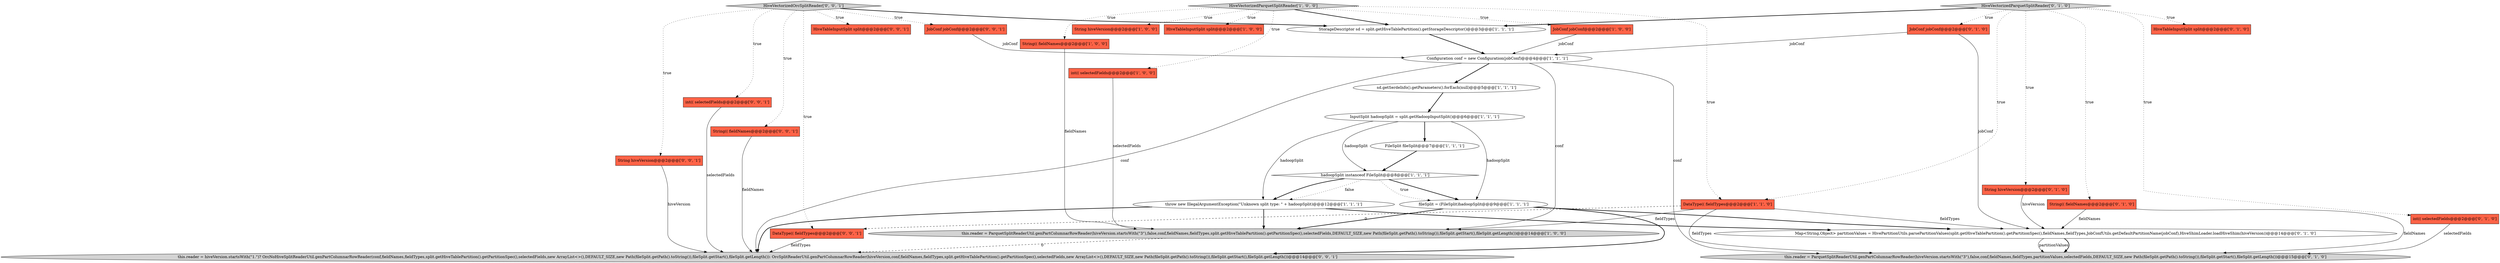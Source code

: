 digraph {
9 [style = filled, label = "String(( fieldNames@@@2@@@['1', '0', '0']", fillcolor = tomato, shape = box image = "AAA0AAABBB1BBB"];
5 [style = filled, label = "JobConf jobConf@@@2@@@['1', '0', '0']", fillcolor = tomato, shape = box image = "AAA0AAABBB1BBB"];
23 [style = filled, label = "this.reader = ParquetSplitReaderUtil.genPartColumnarRowReader(hiveVersion.startsWith(\"3\"),false,conf,fieldNames,fieldTypes,partitionValues,selectedFields,DEFAULT_SIZE,new Path(fileSplit.getPath().toString()),fileSplit.getStart(),fileSplit.getLength())@@@15@@@['0', '1', '0']", fillcolor = lightgray, shape = ellipse image = "AAA1AAABBB2BBB"];
12 [style = filled, label = "HiveVectorizedParquetSplitReader['1', '0', '0']", fillcolor = lightgray, shape = diamond image = "AAA0AAABBB1BBB"];
26 [style = filled, label = "HiveVectorizedOrcSplitReader['0', '0', '1']", fillcolor = lightgray, shape = diamond image = "AAA0AAABBB3BBB"];
7 [style = filled, label = "Configuration conf = new Configuration(jobConf)@@@4@@@['1', '1', '1']", fillcolor = white, shape = ellipse image = "AAA0AAABBB1BBB"];
19 [style = filled, label = "HiveTableInputSplit split@@@2@@@['0', '1', '0']", fillcolor = tomato, shape = box image = "AAA0AAABBB2BBB"];
22 [style = filled, label = "Map<String,Object> partitionValues = HivePartitionUtils.parsePartitionValues(split.getHiveTablePartition().getPartitionSpec(),fieldNames,fieldTypes,JobConfUtils.getDefaultPartitionName(jobConf),HiveShimLoader.loadHiveShim(hiveVersion))@@@14@@@['0', '1', '0']", fillcolor = white, shape = ellipse image = "AAA0AAABBB2BBB"];
3 [style = filled, label = "String hiveVersion@@@2@@@['1', '0', '0']", fillcolor = tomato, shape = box image = "AAA0AAABBB1BBB"];
10 [style = filled, label = "FileSplit fileSplit@@@7@@@['1', '1', '1']", fillcolor = white, shape = ellipse image = "AAA0AAABBB1BBB"];
4 [style = filled, label = "int(( selectedFields@@@2@@@['1', '0', '0']", fillcolor = tomato, shape = box image = "AAA0AAABBB1BBB"];
6 [style = filled, label = "HiveTableInputSplit split@@@2@@@['1', '0', '0']", fillcolor = tomato, shape = box image = "AAA0AAABBB1BBB"];
0 [style = filled, label = "fileSplit = (FileSplit)hadoopSplit@@@9@@@['1', '1', '1']", fillcolor = white, shape = ellipse image = "AAA0AAABBB1BBB"];
11 [style = filled, label = "InputSplit hadoopSplit = split.getHadoopInputSplit()@@@6@@@['1', '1', '1']", fillcolor = white, shape = ellipse image = "AAA0AAABBB1BBB"];
16 [style = filled, label = "JobConf jobConf@@@2@@@['0', '1', '0']", fillcolor = tomato, shape = box image = "AAA0AAABBB2BBB"];
8 [style = filled, label = "throw new IllegalArgumentException(\"Unknown split type: \" + hadoopSplit)@@@12@@@['1', '1', '1']", fillcolor = white, shape = ellipse image = "AAA0AAABBB1BBB"];
15 [style = filled, label = "this.reader = ParquetSplitReaderUtil.genPartColumnarRowReader(hiveVersion.startsWith(\"3\"),false,conf,fieldNames,fieldTypes,split.getHiveTablePartition().getPartitionSpec(),selectedFields,DEFAULT_SIZE,new Path(fileSplit.getPath().toString()),fileSplit.getStart(),fileSplit.getLength())@@@14@@@['1', '0', '0']", fillcolor = lightgray, shape = ellipse image = "AAA0AAABBB1BBB"];
14 [style = filled, label = "sd.getSerdeInfo().getParameters().forEach(null)@@@5@@@['1', '1', '1']", fillcolor = white, shape = ellipse image = "AAA0AAABBB1BBB"];
24 [style = filled, label = "int(( selectedFields@@@2@@@['0', '0', '1']", fillcolor = tomato, shape = box image = "AAA0AAABBB3BBB"];
2 [style = filled, label = "hadoopSplit instanceof FileSplit@@@8@@@['1', '1', '1']", fillcolor = white, shape = diamond image = "AAA0AAABBB1BBB"];
20 [style = filled, label = "String(( fieldNames@@@2@@@['0', '1', '0']", fillcolor = tomato, shape = box image = "AAA0AAABBB2BBB"];
30 [style = filled, label = "DataType(( fieldTypes@@@2@@@['0', '0', '1']", fillcolor = tomato, shape = box image = "AAA0AAABBB3BBB"];
21 [style = filled, label = "HiveVectorizedParquetSplitReader['0', '1', '0']", fillcolor = lightgray, shape = diamond image = "AAA0AAABBB2BBB"];
27 [style = filled, label = "JobConf jobConf@@@2@@@['0', '0', '1']", fillcolor = tomato, shape = box image = "AAA0AAABBB3BBB"];
1 [style = filled, label = "StorageDescriptor sd = split.getHiveTablePartition().getStorageDescriptor()@@@3@@@['1', '1', '1']", fillcolor = white, shape = ellipse image = "AAA0AAABBB1BBB"];
28 [style = filled, label = "String(( fieldNames@@@2@@@['0', '0', '1']", fillcolor = tomato, shape = box image = "AAA0AAABBB3BBB"];
13 [style = filled, label = "DataType(( fieldTypes@@@2@@@['1', '1', '0']", fillcolor = tomato, shape = box image = "AAA0AAABBB1BBB"];
25 [style = filled, label = "HiveTableInputSplit split@@@2@@@['0', '0', '1']", fillcolor = tomato, shape = box image = "AAA0AAABBB3BBB"];
31 [style = filled, label = "this.reader = hiveVersion.startsWith(\"1.\")? OrcNoHiveSplitReaderUtil.genPartColumnarRowReader(conf,fieldNames,fieldTypes,split.getHiveTablePartition().getPartitionSpec(),selectedFields,new ArrayList<>(),DEFAULT_SIZE,new Path(fileSplit.getPath().toString()),fileSplit.getStart(),fileSplit.getLength()): OrcSplitReaderUtil.genPartColumnarRowReader(hiveVersion,conf,fieldNames,fieldTypes,split.getHiveTablePartition().getPartitionSpec(),selectedFields,new ArrayList<>(),DEFAULT_SIZE,new Path(fileSplit.getPath().toString()),fileSplit.getStart(),fileSplit.getLength())@@@14@@@['0', '0', '1']", fillcolor = lightgray, shape = ellipse image = "AAA0AAABBB3BBB"];
29 [style = filled, label = "String hiveVersion@@@2@@@['0', '0', '1']", fillcolor = tomato, shape = box image = "AAA0AAABBB3BBB"];
18 [style = filled, label = "String hiveVersion@@@2@@@['0', '1', '0']", fillcolor = tomato, shape = box image = "AAA0AAABBB2BBB"];
17 [style = filled, label = "int(( selectedFields@@@2@@@['0', '1', '0']", fillcolor = tomato, shape = box image = "AAA0AAABBB2BBB"];
20->22 [style = solid, label="fieldNames"];
26->29 [style = dotted, label="true"];
27->7 [style = solid, label="jobConf"];
28->31 [style = solid, label="fieldNames"];
4->15 [style = solid, label="selectedFields"];
10->2 [style = bold, label=""];
7->23 [style = solid, label="conf"];
26->28 [style = dotted, label="true"];
16->7 [style = solid, label="jobConf"];
21->18 [style = dotted, label="true"];
0->22 [style = bold, label=""];
7->31 [style = solid, label="conf"];
30->31 [style = solid, label="fieldTypes"];
26->25 [style = dotted, label="true"];
12->13 [style = dotted, label="true"];
12->1 [style = bold, label=""];
11->8 [style = solid, label="hadoopSplit"];
2->8 [style = dotted, label="false"];
21->17 [style = dotted, label="true"];
8->31 [style = bold, label=""];
26->30 [style = dotted, label="true"];
20->23 [style = solid, label="fieldNames"];
14->11 [style = bold, label=""];
18->22 [style = solid, label="hiveVersion"];
11->0 [style = solid, label="hadoopSplit"];
21->20 [style = dotted, label="true"];
13->15 [style = solid, label="fieldTypes"];
2->8 [style = bold, label=""];
0->31 [style = bold, label=""];
29->31 [style = solid, label="hiveVersion"];
7->14 [style = bold, label=""];
12->5 [style = dotted, label="true"];
13->22 [style = solid, label="fieldTypes"];
24->31 [style = solid, label="selectedFields"];
16->22 [style = solid, label="jobConf"];
22->23 [style = solid, label="partitionValues"];
11->10 [style = bold, label=""];
0->15 [style = bold, label=""];
11->2 [style = solid, label="hadoopSplit"];
12->4 [style = dotted, label="true"];
26->24 [style = dotted, label="true"];
12->9 [style = dotted, label="true"];
26->1 [style = bold, label=""];
8->22 [style = bold, label=""];
21->19 [style = dotted, label="true"];
15->31 [style = dashed, label="0"];
7->15 [style = solid, label="conf"];
13->23 [style = solid, label="fieldTypes"];
2->0 [style = bold, label=""];
21->1 [style = bold, label=""];
17->23 [style = solid, label="selectedFields"];
22->23 [style = bold, label=""];
9->15 [style = solid, label="fieldNames"];
1->7 [style = bold, label=""];
2->0 [style = dotted, label="true"];
12->6 [style = dotted, label="true"];
21->16 [style = dotted, label="true"];
26->27 [style = dotted, label="true"];
13->30 [style = dashed, label="0"];
5->7 [style = solid, label="jobConf"];
8->15 [style = bold, label=""];
12->3 [style = dotted, label="true"];
21->13 [style = dotted, label="true"];
}
